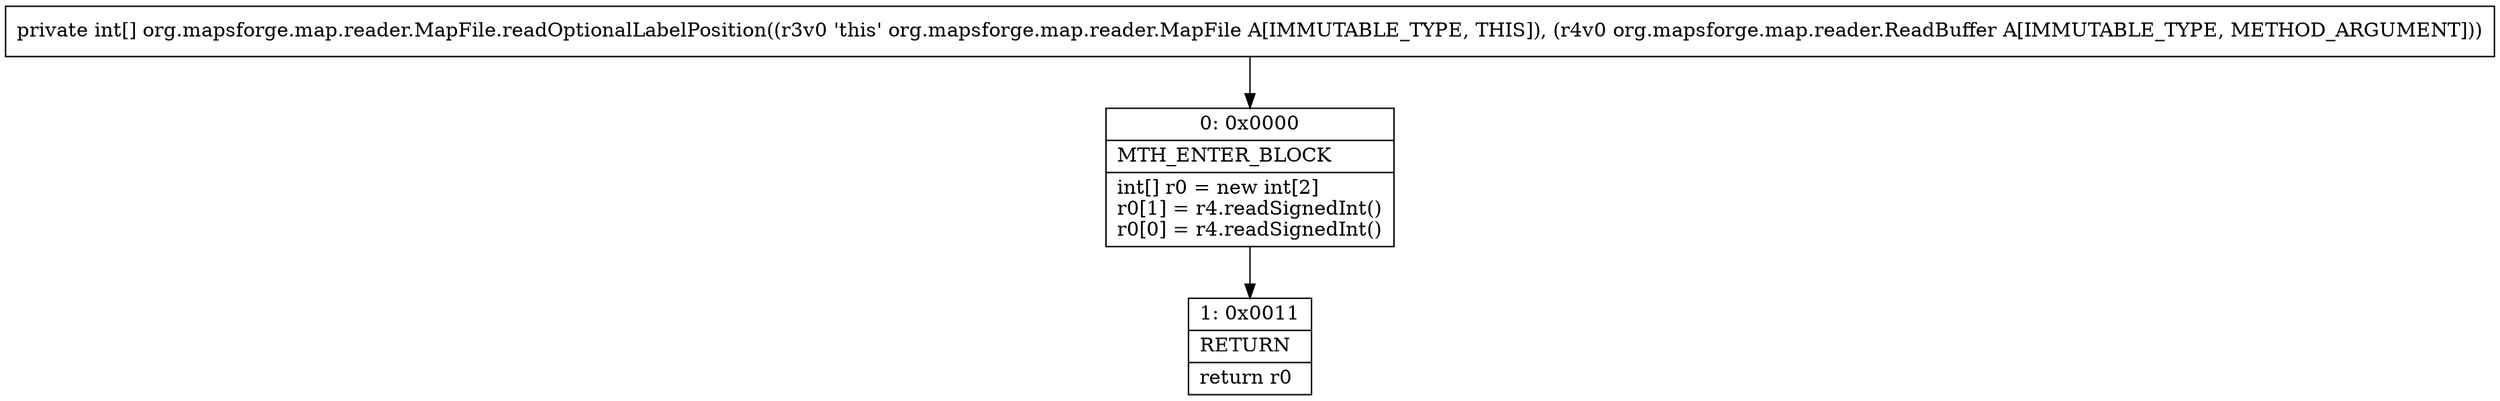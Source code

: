digraph "CFG fororg.mapsforge.map.reader.MapFile.readOptionalLabelPosition(Lorg\/mapsforge\/map\/reader\/ReadBuffer;)[I" {
Node_0 [shape=record,label="{0\:\ 0x0000|MTH_ENTER_BLOCK\l|int[] r0 = new int[2]\lr0[1] = r4.readSignedInt()\lr0[0] = r4.readSignedInt()\l}"];
Node_1 [shape=record,label="{1\:\ 0x0011|RETURN\l|return r0\l}"];
MethodNode[shape=record,label="{private int[] org.mapsforge.map.reader.MapFile.readOptionalLabelPosition((r3v0 'this' org.mapsforge.map.reader.MapFile A[IMMUTABLE_TYPE, THIS]), (r4v0 org.mapsforge.map.reader.ReadBuffer A[IMMUTABLE_TYPE, METHOD_ARGUMENT])) }"];
MethodNode -> Node_0;
Node_0 -> Node_1;
}

